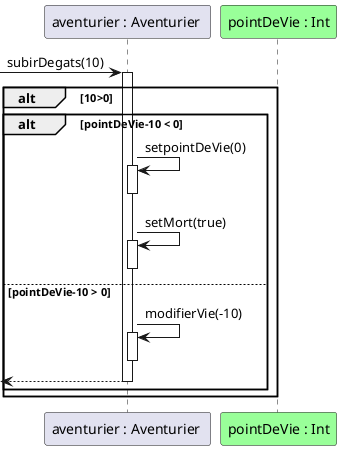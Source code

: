 @startuml
participant "aventurier : Aventurier " as av
participant "pointDeVie : Int" as pv #99FF99
->av : subirDegats(10)
activate av
alt 10>0
alt pointDeVie-10 < 0
av->av : setpointDeVie(0)
activate av
deactivate av
av->av : setMort(true)
activate av
deactivate av
else pointDeVie-10 > 0
av->av : modifierVie(-10)
activate av
deactivate av
<--av
deactivate av
end
end

@enduml